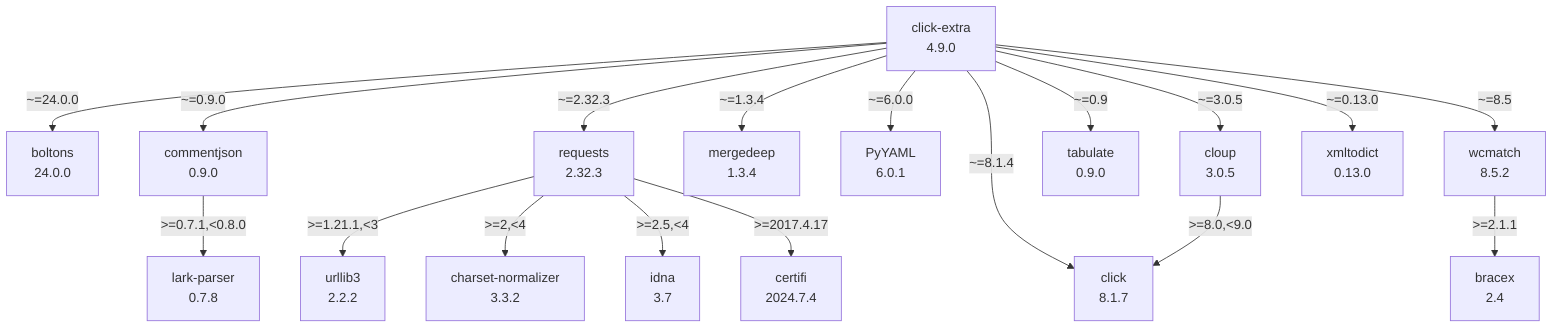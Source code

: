 flowchart TD
    classDef missing stroke-dasharray: 5
    boltons["boltons\n24.0.0"]
    bracex["bracex\n2.4"]
    certifi["certifi\n2024.7.4"]
    charset-normalizer["charset-normalizer\n3.3.2"]
    click-extra["click-extra\n4.9.0"]
    click_0["click\n8.1.7"]
    cloup["cloup\n3.0.5"]
    commentjson["commentjson\n0.9.0"]
    idna["idna\n3.7"]
    lark-parser["lark-parser\n0.7.8"]
    mergedeep["mergedeep\n1.3.4"]
    pyyaml["PyYAML\n6.0.1"]
    requests["requests\n2.32.3"]
    tabulate["tabulate\n0.9.0"]
    urllib3["urllib3\n2.2.2"]
    wcmatch["wcmatch\n8.5.2"]
    xmltodict["xmltodict\n0.13.0"]
    click-extra -- "~=0.13.0" --> xmltodict
    click-extra -- "~=0.9" --> tabulate
    click-extra -- "~=0.9.0" --> commentjson
    click-extra -- "~=1.3.4" --> mergedeep
    click-extra -- "~=2.32.3" --> requests
    click-extra -- "~=24.0.0" --> boltons
    click-extra -- "~=3.0.5" --> cloup
    click-extra -- "~=6.0.0" --> pyyaml
    click-extra -- "~=8.1.4" --> click_0
    click-extra -- "~=8.5" --> wcmatch
    cloup -- ">=8.0,<9.0" --> click_0
    commentjson -- ">=0.7.1,<0.8.0" --> lark-parser
    requests -- ">=1.21.1,<3" --> urllib3
    requests -- ">=2,<4" --> charset-normalizer
    requests -- ">=2.5,<4" --> idna
    requests -- ">=2017.4.17" --> certifi
    wcmatch -- ">=2.1.1" --> bracex